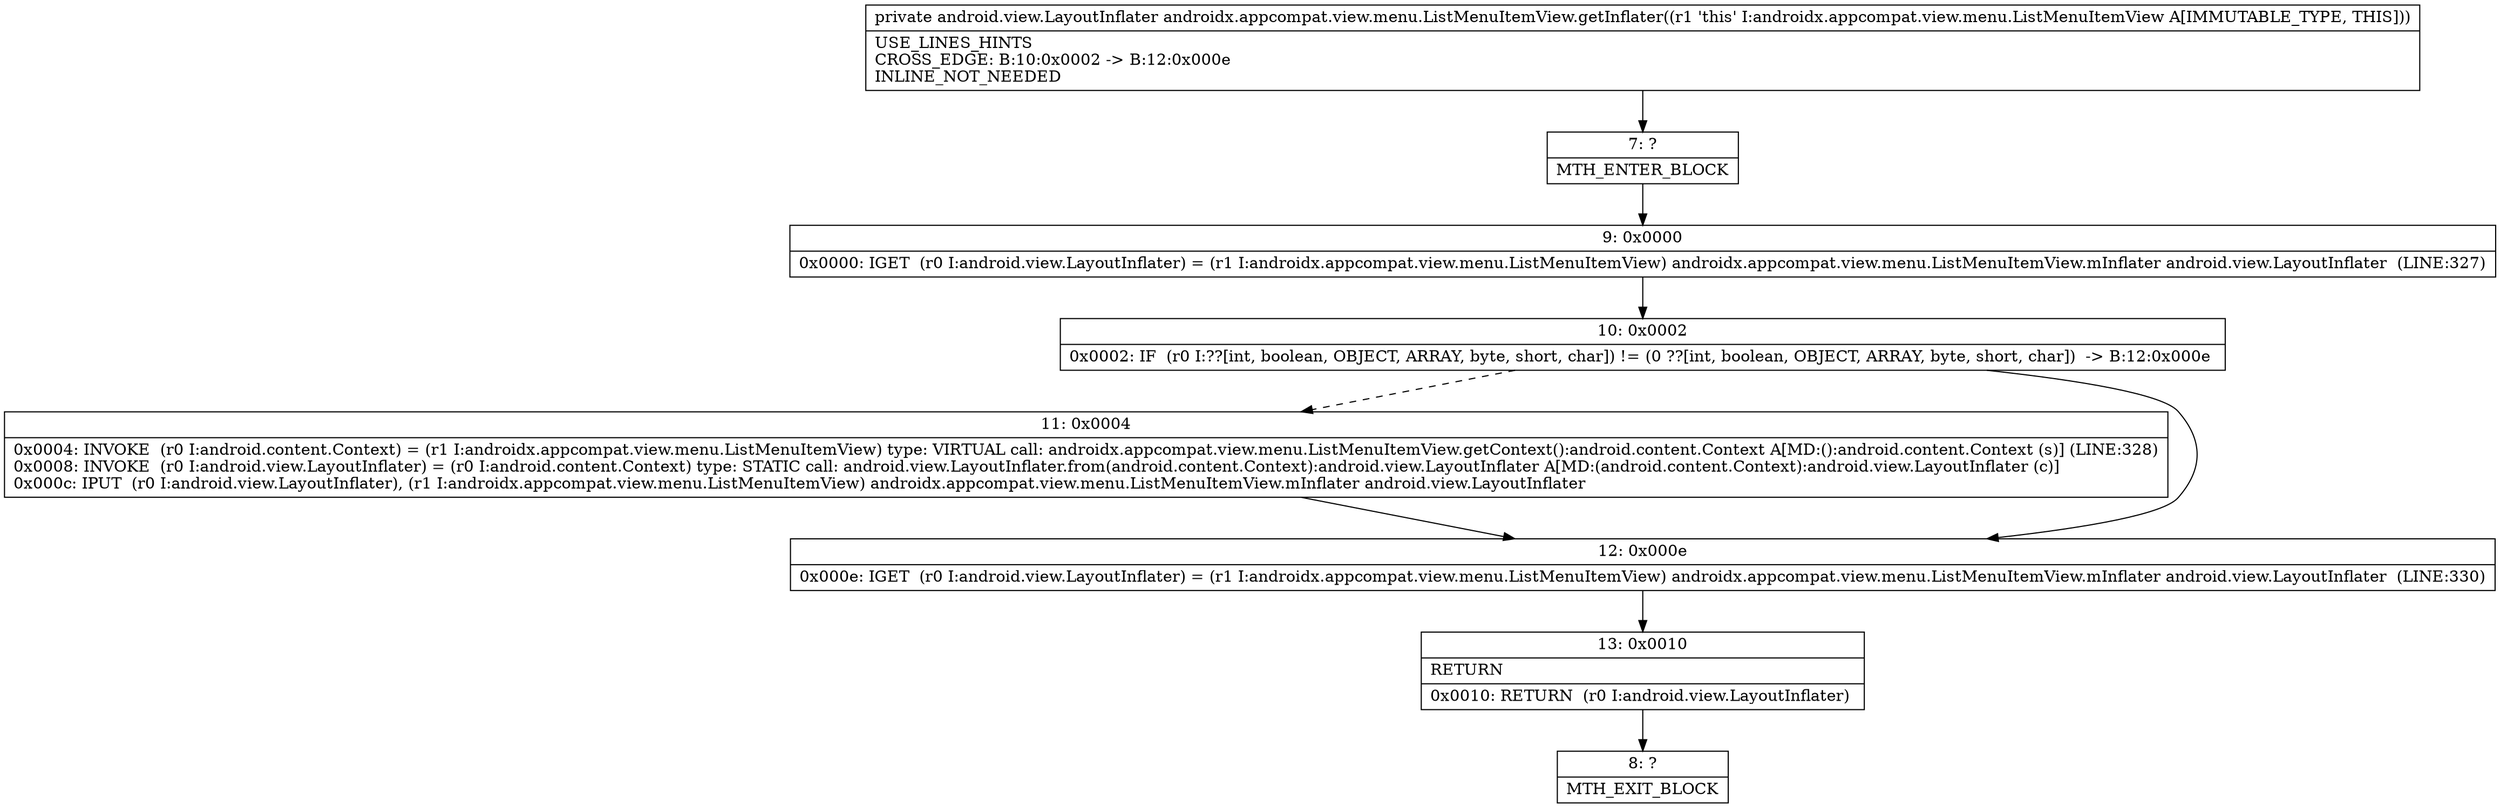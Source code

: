 digraph "CFG forandroidx.appcompat.view.menu.ListMenuItemView.getInflater()Landroid\/view\/LayoutInflater;" {
Node_7 [shape=record,label="{7\:\ ?|MTH_ENTER_BLOCK\l}"];
Node_9 [shape=record,label="{9\:\ 0x0000|0x0000: IGET  (r0 I:android.view.LayoutInflater) = (r1 I:androidx.appcompat.view.menu.ListMenuItemView) androidx.appcompat.view.menu.ListMenuItemView.mInflater android.view.LayoutInflater  (LINE:327)\l}"];
Node_10 [shape=record,label="{10\:\ 0x0002|0x0002: IF  (r0 I:??[int, boolean, OBJECT, ARRAY, byte, short, char]) != (0 ??[int, boolean, OBJECT, ARRAY, byte, short, char])  \-\> B:12:0x000e \l}"];
Node_11 [shape=record,label="{11\:\ 0x0004|0x0004: INVOKE  (r0 I:android.content.Context) = (r1 I:androidx.appcompat.view.menu.ListMenuItemView) type: VIRTUAL call: androidx.appcompat.view.menu.ListMenuItemView.getContext():android.content.Context A[MD:():android.content.Context (s)] (LINE:328)\l0x0008: INVOKE  (r0 I:android.view.LayoutInflater) = (r0 I:android.content.Context) type: STATIC call: android.view.LayoutInflater.from(android.content.Context):android.view.LayoutInflater A[MD:(android.content.Context):android.view.LayoutInflater (c)]\l0x000c: IPUT  (r0 I:android.view.LayoutInflater), (r1 I:androidx.appcompat.view.menu.ListMenuItemView) androidx.appcompat.view.menu.ListMenuItemView.mInflater android.view.LayoutInflater \l}"];
Node_12 [shape=record,label="{12\:\ 0x000e|0x000e: IGET  (r0 I:android.view.LayoutInflater) = (r1 I:androidx.appcompat.view.menu.ListMenuItemView) androidx.appcompat.view.menu.ListMenuItemView.mInflater android.view.LayoutInflater  (LINE:330)\l}"];
Node_13 [shape=record,label="{13\:\ 0x0010|RETURN\l|0x0010: RETURN  (r0 I:android.view.LayoutInflater) \l}"];
Node_8 [shape=record,label="{8\:\ ?|MTH_EXIT_BLOCK\l}"];
MethodNode[shape=record,label="{private android.view.LayoutInflater androidx.appcompat.view.menu.ListMenuItemView.getInflater((r1 'this' I:androidx.appcompat.view.menu.ListMenuItemView A[IMMUTABLE_TYPE, THIS]))  | USE_LINES_HINTS\lCROSS_EDGE: B:10:0x0002 \-\> B:12:0x000e\lINLINE_NOT_NEEDED\l}"];
MethodNode -> Node_7;Node_7 -> Node_9;
Node_9 -> Node_10;
Node_10 -> Node_11[style=dashed];
Node_10 -> Node_12;
Node_11 -> Node_12;
Node_12 -> Node_13;
Node_13 -> Node_8;
}

